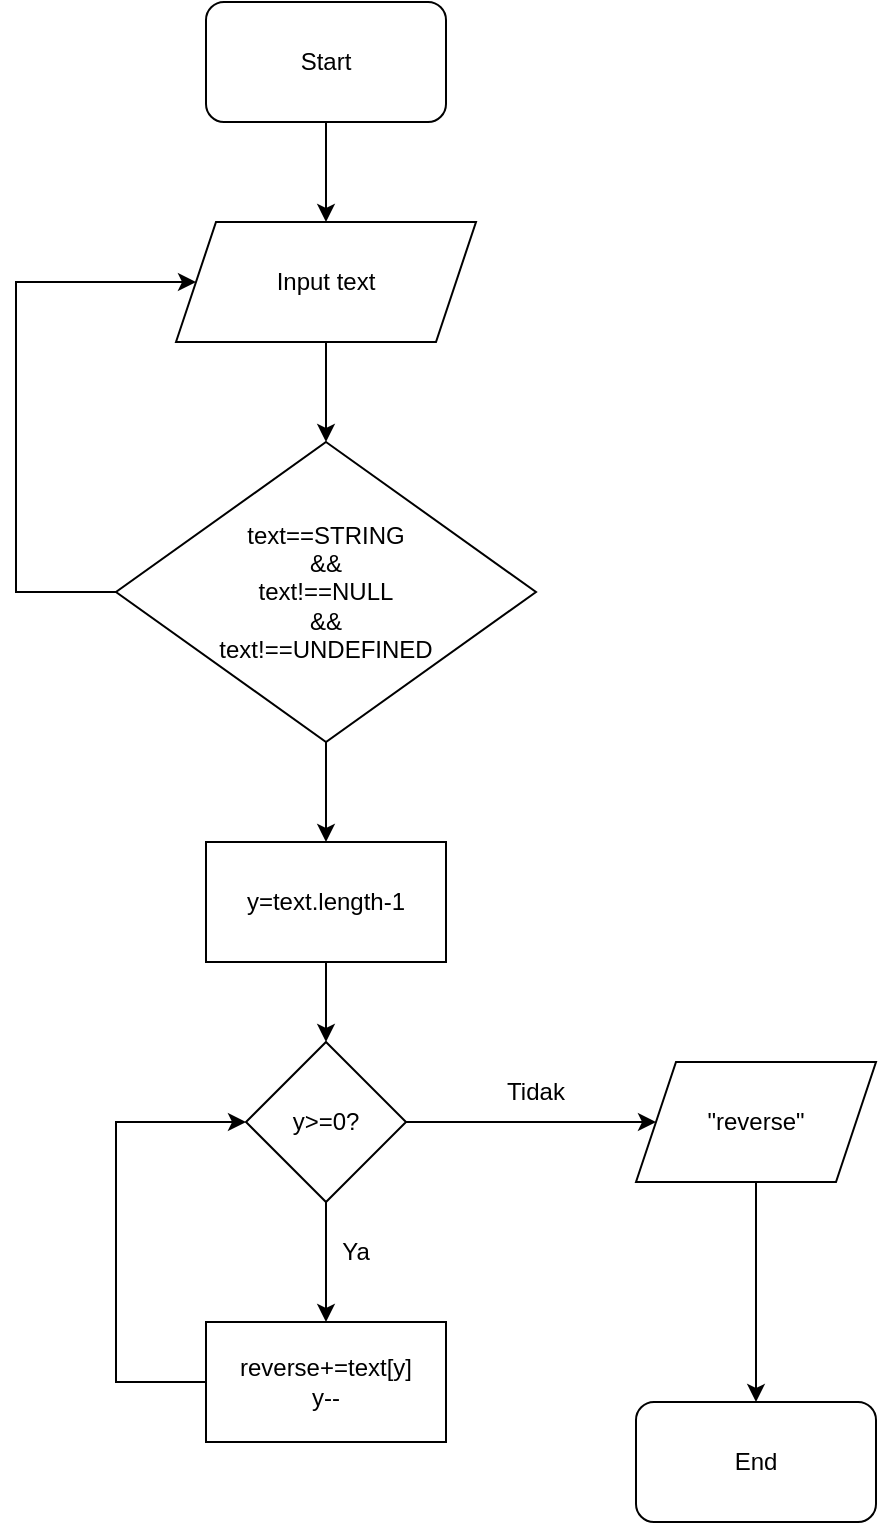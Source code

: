 <mxfile version="16.2.4" type="google"><diagram id="L5b-Aw-CeMY9EZlneMLS" name="Page-1"><mxGraphModel dx="868" dy="425" grid="1" gridSize="10" guides="1" tooltips="1" connect="1" arrows="1" fold="1" page="1" pageScale="1" pageWidth="850" pageHeight="1100" math="0" shadow="0"><root><mxCell id="0"/><mxCell id="1" parent="0"/><mxCell id="q7TZcbv1UpLgCRmKi59P-1" value="Start" style="rounded=1;whiteSpace=wrap;html=1;" parent="1" vertex="1"><mxGeometry x="365" y="80" width="120" height="60" as="geometry"/></mxCell><mxCell id="GPfh5s2cmZPQEAJhIjPa-2" value="" style="edgeStyle=orthogonalEdgeStyle;rounded=0;orthogonalLoop=1;jettySize=auto;html=1;" edge="1" parent="1" source="q7TZcbv1UpLgCRmKi59P-2" target="GPfh5s2cmZPQEAJhIjPa-1"><mxGeometry relative="1" as="geometry"/></mxCell><mxCell id="q7TZcbv1UpLgCRmKi59P-2" value="Input text" style="shape=parallelogram;perimeter=parallelogramPerimeter;whiteSpace=wrap;html=1;fixedSize=1;" parent="1" vertex="1"><mxGeometry x="350" y="190" width="150" height="60" as="geometry"/></mxCell><mxCell id="q7TZcbv1UpLgCRmKi59P-8" value="&quot;reverse&quot;" style="shape=parallelogram;perimeter=parallelogramPerimeter;whiteSpace=wrap;html=1;fixedSize=1;" parent="1" vertex="1"><mxGeometry x="580" y="610" width="120" height="60" as="geometry"/></mxCell><mxCell id="q7TZcbv1UpLgCRmKi59P-9" value="End" style="rounded=1;whiteSpace=wrap;html=1;" parent="1" vertex="1"><mxGeometry x="580" y="780" width="120" height="60" as="geometry"/></mxCell><mxCell id="q7TZcbv1UpLgCRmKi59P-10" value="" style="endArrow=classic;html=1;rounded=0;entryX=0.5;entryY=0;entryDx=0;entryDy=0;exitX=0.5;exitY=1;exitDx=0;exitDy=0;" parent="1" source="q7TZcbv1UpLgCRmKi59P-8" target="q7TZcbv1UpLgCRmKi59P-9" edge="1"><mxGeometry width="50" height="50" relative="1" as="geometry"><mxPoint x="400" y="690" as="sourcePoint"/><mxPoint x="450" y="640" as="targetPoint"/></mxGeometry></mxCell><mxCell id="q7TZcbv1UpLgCRmKi59P-11" value="" style="endArrow=classic;html=1;rounded=0;entryX=0.5;entryY=0;entryDx=0;entryDy=0;exitX=0.5;exitY=1;exitDx=0;exitDy=0;" parent="1" source="q7TZcbv1UpLgCRmKi59P-1" target="q7TZcbv1UpLgCRmKi59P-2" edge="1"><mxGeometry width="50" height="50" relative="1" as="geometry"><mxPoint x="400" y="190" as="sourcePoint"/><mxPoint x="450" y="140" as="targetPoint"/></mxGeometry></mxCell><mxCell id="GPfh5s2cmZPQEAJhIjPa-3" style="edgeStyle=orthogonalEdgeStyle;rounded=0;orthogonalLoop=1;jettySize=auto;html=1;entryX=0;entryY=0.5;entryDx=0;entryDy=0;" edge="1" parent="1" source="GPfh5s2cmZPQEAJhIjPa-1" target="q7TZcbv1UpLgCRmKi59P-2"><mxGeometry relative="1" as="geometry"><Array as="points"><mxPoint x="270" y="375"/><mxPoint x="270" y="220"/></Array></mxGeometry></mxCell><mxCell id="GPfh5s2cmZPQEAJhIjPa-8" value="" style="edgeStyle=orthogonalEdgeStyle;rounded=0;orthogonalLoop=1;jettySize=auto;html=1;" edge="1" parent="1" source="GPfh5s2cmZPQEAJhIjPa-1" target="GPfh5s2cmZPQEAJhIjPa-5"><mxGeometry relative="1" as="geometry"/></mxCell><mxCell id="GPfh5s2cmZPQEAJhIjPa-1" value="text==STRING&lt;br&gt;&amp;amp;&amp;amp;&lt;br&gt;text!==NULL&lt;br&gt;&amp;amp;&amp;amp;&lt;br&gt;text!==UNDEFINED" style="rhombus;whiteSpace=wrap;html=1;" vertex="1" parent="1"><mxGeometry x="320" y="300" width="210" height="150" as="geometry"/></mxCell><mxCell id="GPfh5s2cmZPQEAJhIjPa-9" value="" style="edgeStyle=orthogonalEdgeStyle;rounded=0;orthogonalLoop=1;jettySize=auto;html=1;" edge="1" parent="1" source="GPfh5s2cmZPQEAJhIjPa-5" target="GPfh5s2cmZPQEAJhIjPa-6"><mxGeometry relative="1" as="geometry"/></mxCell><mxCell id="GPfh5s2cmZPQEAJhIjPa-5" value="y=text.length-1" style="rounded=0;whiteSpace=wrap;html=1;" vertex="1" parent="1"><mxGeometry x="365" y="500" width="120" height="60" as="geometry"/></mxCell><mxCell id="GPfh5s2cmZPQEAJhIjPa-11" value="" style="edgeStyle=orthogonalEdgeStyle;rounded=0;orthogonalLoop=1;jettySize=auto;html=1;" edge="1" parent="1" source="GPfh5s2cmZPQEAJhIjPa-6" target="GPfh5s2cmZPQEAJhIjPa-10"><mxGeometry relative="1" as="geometry"/></mxCell><mxCell id="GPfh5s2cmZPQEAJhIjPa-13" value="" style="edgeStyle=orthogonalEdgeStyle;rounded=0;orthogonalLoop=1;jettySize=auto;html=1;" edge="1" parent="1" source="GPfh5s2cmZPQEAJhIjPa-6" target="q7TZcbv1UpLgCRmKi59P-8"><mxGeometry relative="1" as="geometry"/></mxCell><mxCell id="GPfh5s2cmZPQEAJhIjPa-6" value="y&amp;gt;=0?" style="rhombus;whiteSpace=wrap;html=1;" vertex="1" parent="1"><mxGeometry x="385" y="600" width="80" height="80" as="geometry"/></mxCell><mxCell id="GPfh5s2cmZPQEAJhIjPa-12" style="edgeStyle=orthogonalEdgeStyle;rounded=0;orthogonalLoop=1;jettySize=auto;html=1;entryX=0;entryY=0.5;entryDx=0;entryDy=0;" edge="1" parent="1" source="GPfh5s2cmZPQEAJhIjPa-10" target="GPfh5s2cmZPQEAJhIjPa-6"><mxGeometry relative="1" as="geometry"><Array as="points"><mxPoint x="320" y="770"/><mxPoint x="320" y="640"/></Array></mxGeometry></mxCell><mxCell id="GPfh5s2cmZPQEAJhIjPa-10" value="reverse+=text[y]&lt;br&gt;y--" style="rounded=0;whiteSpace=wrap;html=1;" vertex="1" parent="1"><mxGeometry x="365" y="740" width="120" height="60" as="geometry"/></mxCell><mxCell id="GPfh5s2cmZPQEAJhIjPa-14" value="Tidak" style="text;html=1;strokeColor=none;fillColor=none;align=center;verticalAlign=middle;whiteSpace=wrap;rounded=0;" vertex="1" parent="1"><mxGeometry x="500" y="610" width="60" height="30" as="geometry"/></mxCell><mxCell id="GPfh5s2cmZPQEAJhIjPa-15" value="Ya" style="text;html=1;strokeColor=none;fillColor=none;align=center;verticalAlign=middle;whiteSpace=wrap;rounded=0;" vertex="1" parent="1"><mxGeometry x="410" y="690" width="60" height="30" as="geometry"/></mxCell></root></mxGraphModel></diagram></mxfile>